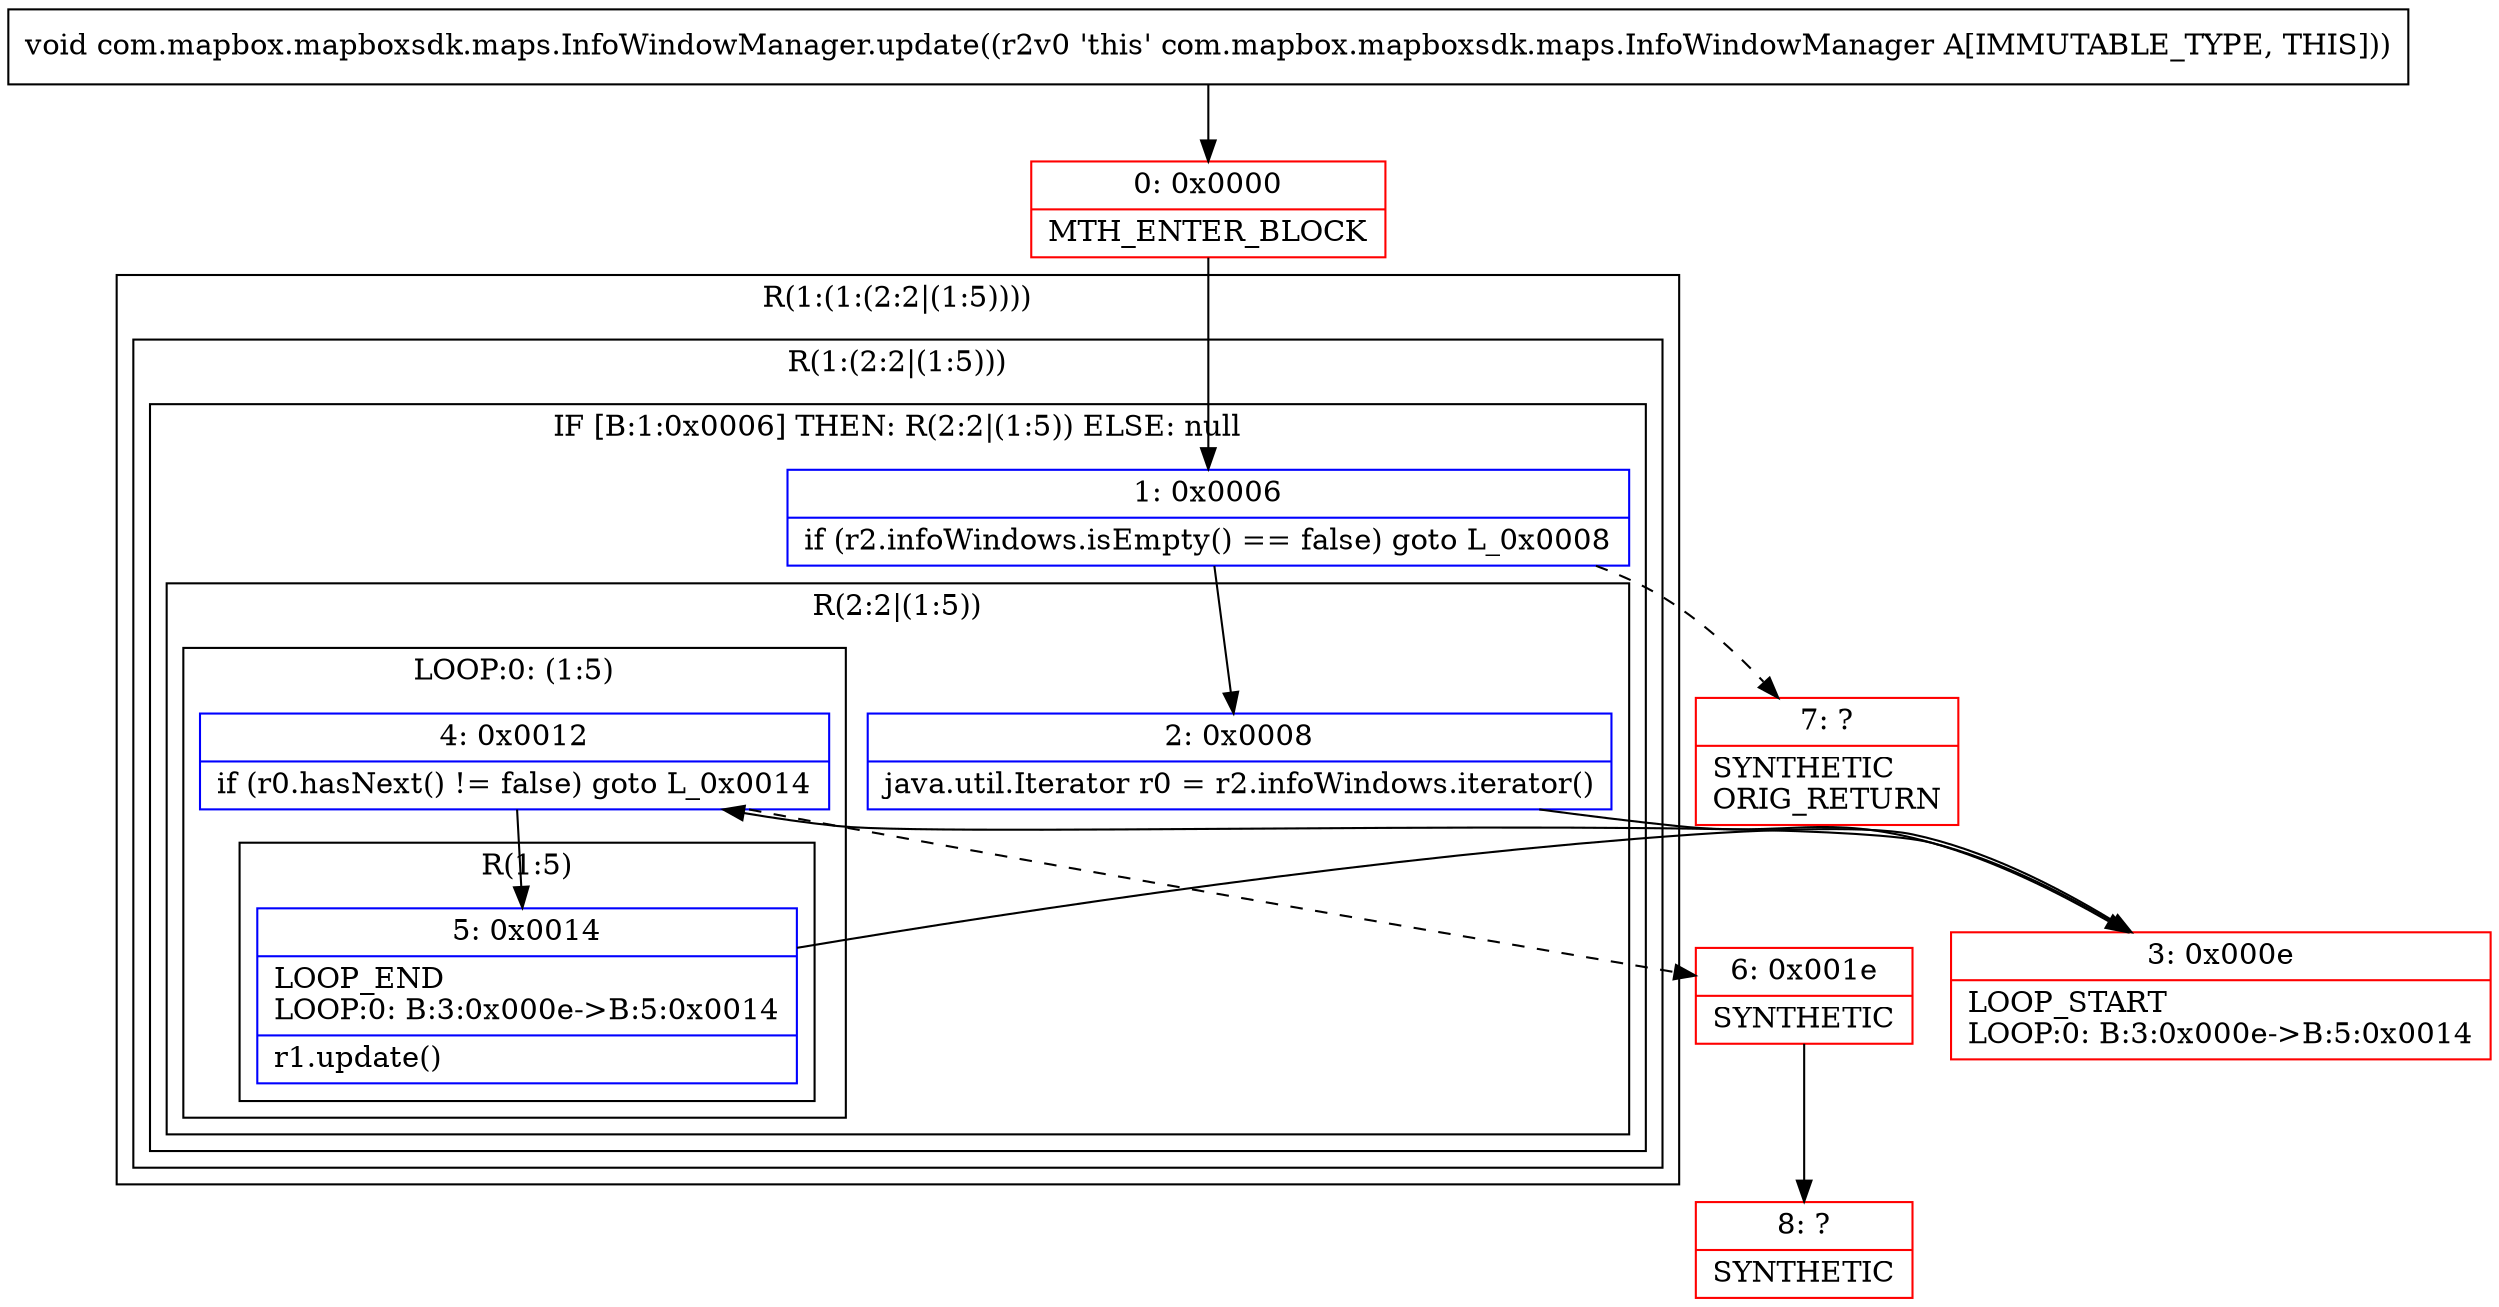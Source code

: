 digraph "CFG forcom.mapbox.mapboxsdk.maps.InfoWindowManager.update()V" {
subgraph cluster_Region_817004711 {
label = "R(1:(1:(2:2|(1:5))))";
node [shape=record,color=blue];
subgraph cluster_Region_829789313 {
label = "R(1:(2:2|(1:5)))";
node [shape=record,color=blue];
subgraph cluster_IfRegion_1625094676 {
label = "IF [B:1:0x0006] THEN: R(2:2|(1:5)) ELSE: null";
node [shape=record,color=blue];
Node_1 [shape=record,label="{1\:\ 0x0006|if (r2.infoWindows.isEmpty() == false) goto L_0x0008\l}"];
subgraph cluster_Region_135817584 {
label = "R(2:2|(1:5))";
node [shape=record,color=blue];
Node_2 [shape=record,label="{2\:\ 0x0008|java.util.Iterator r0 = r2.infoWindows.iterator()\l}"];
subgraph cluster_LoopRegion_738944876 {
label = "LOOP:0: (1:5)";
node [shape=record,color=blue];
Node_4 [shape=record,label="{4\:\ 0x0012|if (r0.hasNext() != false) goto L_0x0014\l}"];
subgraph cluster_Region_826753008 {
label = "R(1:5)";
node [shape=record,color=blue];
Node_5 [shape=record,label="{5\:\ 0x0014|LOOP_END\lLOOP:0: B:3:0x000e\-\>B:5:0x0014\l|r1.update()\l}"];
}
}
}
}
}
}
Node_0 [shape=record,color=red,label="{0\:\ 0x0000|MTH_ENTER_BLOCK\l}"];
Node_3 [shape=record,color=red,label="{3\:\ 0x000e|LOOP_START\lLOOP:0: B:3:0x000e\-\>B:5:0x0014\l}"];
Node_6 [shape=record,color=red,label="{6\:\ 0x001e|SYNTHETIC\l}"];
Node_7 [shape=record,color=red,label="{7\:\ ?|SYNTHETIC\lORIG_RETURN\l}"];
Node_8 [shape=record,color=red,label="{8\:\ ?|SYNTHETIC\l}"];
MethodNode[shape=record,label="{void com.mapbox.mapboxsdk.maps.InfoWindowManager.update((r2v0 'this' com.mapbox.mapboxsdk.maps.InfoWindowManager A[IMMUTABLE_TYPE, THIS])) }"];
MethodNode -> Node_0;
Node_1 -> Node_2;
Node_1 -> Node_7[style=dashed];
Node_2 -> Node_3;
Node_4 -> Node_5;
Node_4 -> Node_6[style=dashed];
Node_5 -> Node_3;
Node_0 -> Node_1;
Node_3 -> Node_4;
Node_6 -> Node_8;
}

